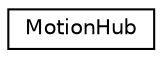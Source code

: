 digraph "Graphical Class Hierarchy"
{
 // LATEX_PDF_SIZE
  edge [fontname="Helvetica",fontsize="10",labelfontname="Helvetica",labelfontsize="10"];
  node [fontname="Helvetica",fontsize="10",shape=record];
  rankdir="LR";
  Node0 [label="MotionHub",height=0.2,width=0.4,color="black", fillcolor="white", style="filled",URL="$class_motion_hub.html",tooltip="Hub for combining different body tracking solutions and sending position and rotation data of skeleto..."];
}
